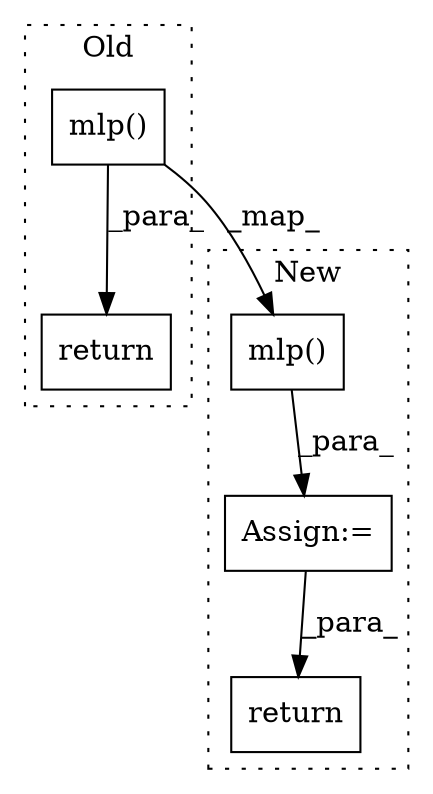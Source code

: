 digraph G {
subgraph cluster0 {
1 [label="mlp()" a="75" s="2164,2176" l="9,1" shape="box"];
5 [label="return" a="93" s="2141" l="7" shape="box"];
label = "Old";
style="dotted";
}
subgraph cluster1 {
2 [label="mlp()" a="75" s="2274,2286" l="9,1" shape="box"];
3 [label="Assign:=" a="68" s="2258" l="3" shape="box"];
4 [label="return" a="93" s="2297" l="7" shape="box"];
label = "New";
style="dotted";
}
1 -> 2 [label="_map_"];
1 -> 5 [label="_para_"];
2 -> 3 [label="_para_"];
3 -> 4 [label="_para_"];
}